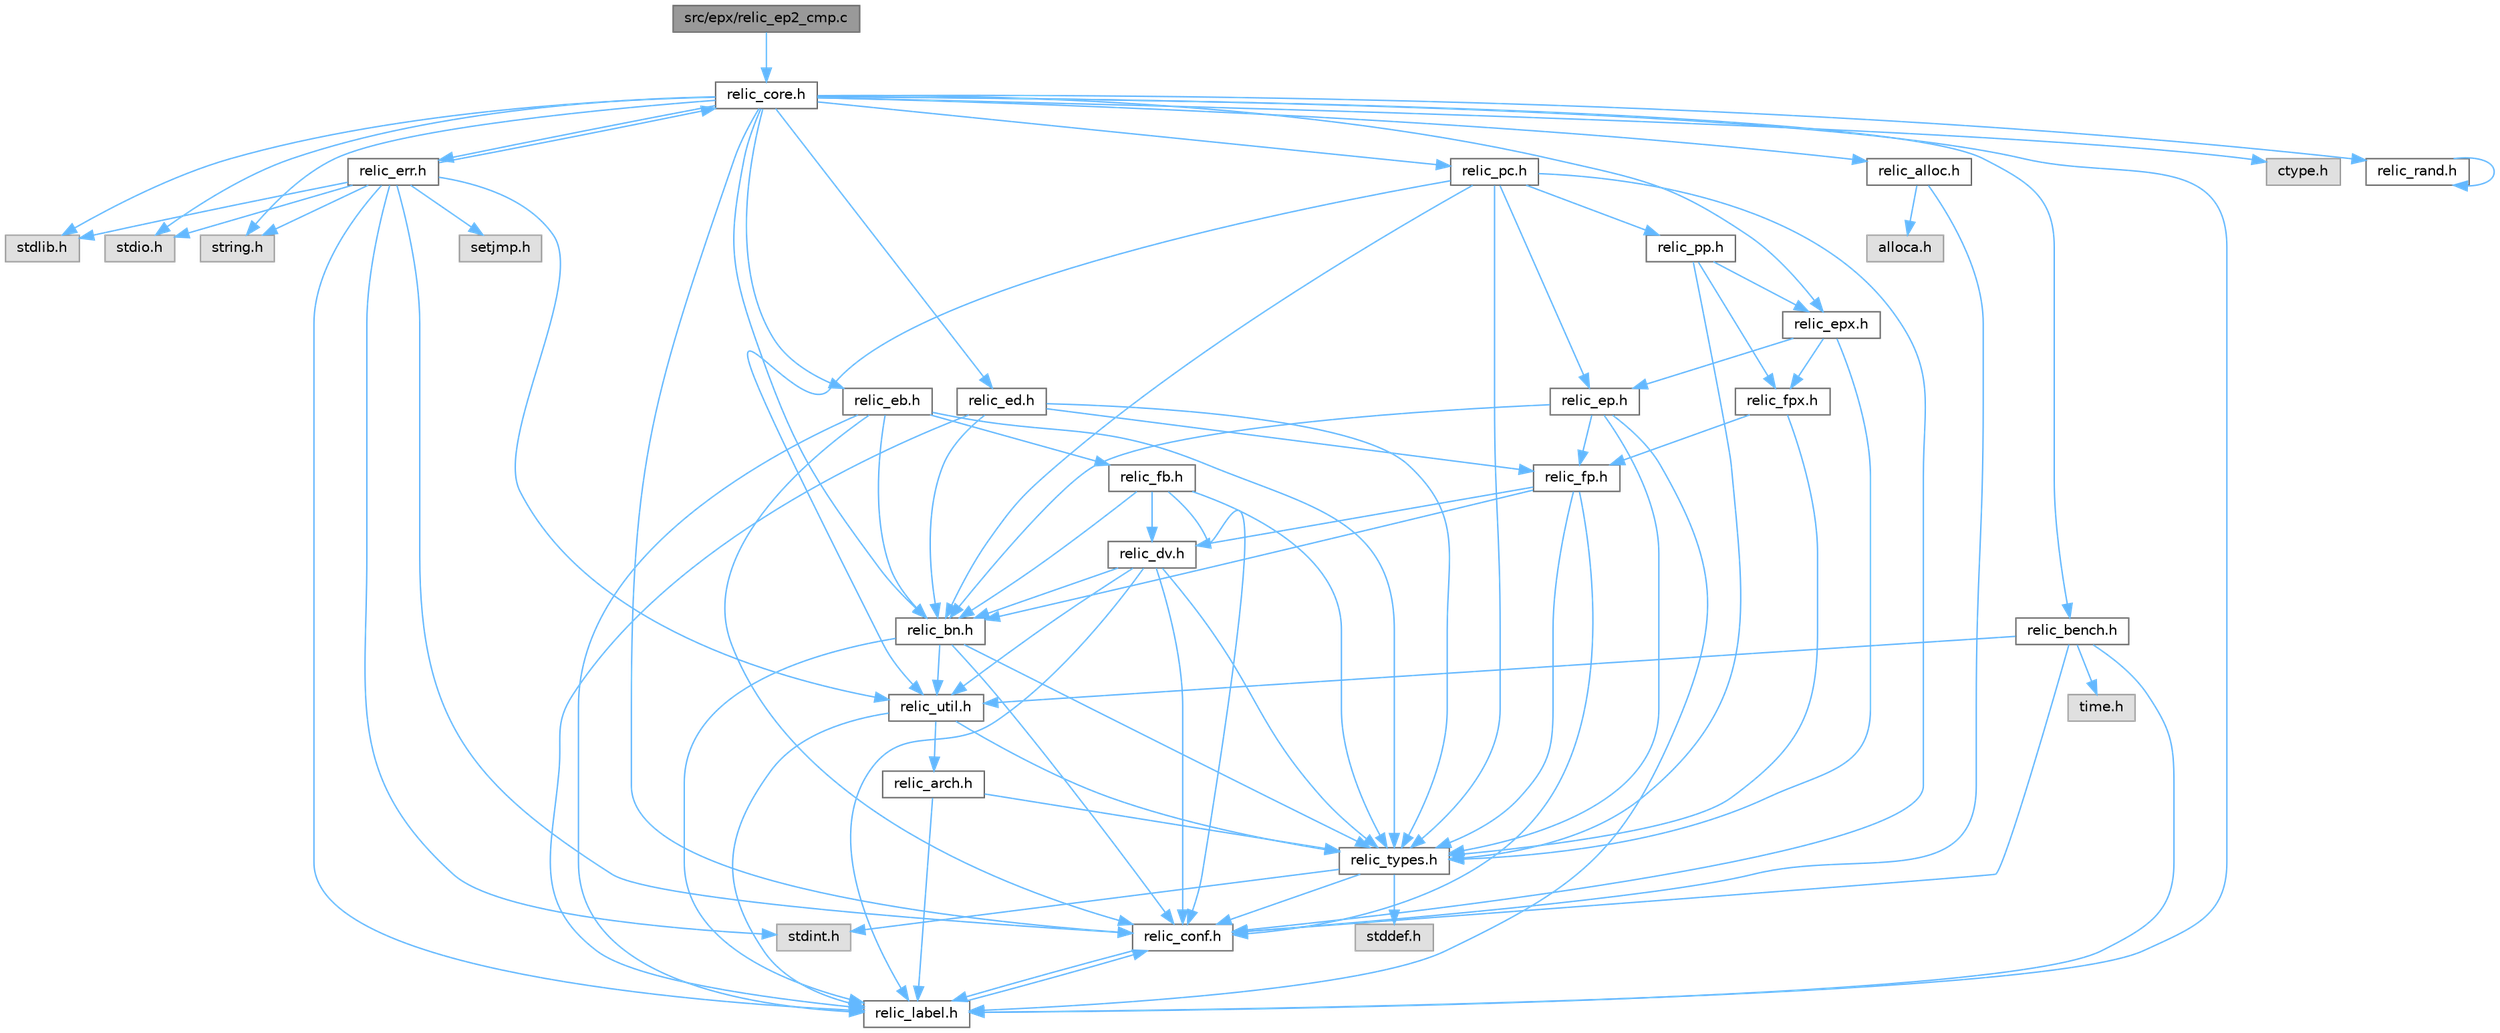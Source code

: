 digraph "src/epx/relic_ep2_cmp.c"
{
 // LATEX_PDF_SIZE
  bgcolor="transparent";
  edge [fontname=Helvetica,fontsize=10,labelfontname=Helvetica,labelfontsize=10];
  node [fontname=Helvetica,fontsize=10,shape=box,height=0.2,width=0.4];
  Node1 [id="Node000001",label="src/epx/relic_ep2_cmp.c",height=0.2,width=0.4,color="gray40", fillcolor="grey60", style="filled", fontcolor="black",tooltip=" "];
  Node1 -> Node2 [id="edge1_Node000001_Node000002",color="steelblue1",style="solid",tooltip=" "];
  Node2 [id="Node000002",label="relic_core.h",height=0.2,width=0.4,color="grey40", fillcolor="white", style="filled",URL="$db/d67/relic__core_8h.html",tooltip=" "];
  Node2 -> Node3 [id="edge2_Node000002_Node000003",color="steelblue1",style="solid",tooltip=" "];
  Node3 [id="Node000003",label="stdlib.h",height=0.2,width=0.4,color="grey60", fillcolor="#E0E0E0", style="filled",tooltip=" "];
  Node2 -> Node4 [id="edge3_Node000002_Node000004",color="steelblue1",style="solid",tooltip=" "];
  Node4 [id="Node000004",label="stdio.h",height=0.2,width=0.4,color="grey60", fillcolor="#E0E0E0", style="filled",tooltip=" "];
  Node2 -> Node5 [id="edge4_Node000002_Node000005",color="steelblue1",style="solid",tooltip=" "];
  Node5 [id="Node000005",label="string.h",height=0.2,width=0.4,color="grey60", fillcolor="#E0E0E0", style="filled",tooltip=" "];
  Node2 -> Node6 [id="edge5_Node000002_Node000006",color="steelblue1",style="solid",tooltip=" "];
  Node6 [id="Node000006",label="ctype.h",height=0.2,width=0.4,color="grey60", fillcolor="#E0E0E0", style="filled",tooltip=" "];
  Node2 -> Node7 [id="edge6_Node000002_Node000007",color="steelblue1",style="solid",tooltip=" "];
  Node7 [id="Node000007",label="relic_err.h",height=0.2,width=0.4,color="grey40", fillcolor="white", style="filled",URL="$d0/d09/relic__err_8h.html",tooltip=" "];
  Node7 -> Node8 [id="edge7_Node000007_Node000008",color="steelblue1",style="solid",tooltip=" "];
  Node8 [id="Node000008",label="stdint.h",height=0.2,width=0.4,color="grey60", fillcolor="#E0E0E0", style="filled",tooltip=" "];
  Node7 -> Node3 [id="edge8_Node000007_Node000003",color="steelblue1",style="solid",tooltip=" "];
  Node7 -> Node4 [id="edge9_Node000007_Node000004",color="steelblue1",style="solid",tooltip=" "];
  Node7 -> Node5 [id="edge10_Node000007_Node000005",color="steelblue1",style="solid",tooltip=" "];
  Node7 -> Node2 [id="edge11_Node000007_Node000002",color="steelblue1",style="solid",tooltip=" "];
  Node7 -> Node9 [id="edge12_Node000007_Node000009",color="steelblue1",style="solid",tooltip=" "];
  Node9 [id="Node000009",label="relic_conf.h",height=0.2,width=0.4,color="grey40", fillcolor="white", style="filled",URL="$d1/da4/relic__conf_8h.html",tooltip=" "];
  Node9 -> Node10 [id="edge13_Node000009_Node000010",color="steelblue1",style="solid",tooltip=" "];
  Node10 [id="Node000010",label="relic_label.h",height=0.2,width=0.4,color="grey40", fillcolor="white", style="filled",URL="$df/d60/relic__label_8h.html",tooltip=" "];
  Node10 -> Node9 [id="edge14_Node000010_Node000009",color="steelblue1",style="solid",tooltip=" "];
  Node7 -> Node11 [id="edge15_Node000007_Node000011",color="steelblue1",style="solid",tooltip=" "];
  Node11 [id="Node000011",label="relic_util.h",height=0.2,width=0.4,color="grey40", fillcolor="white", style="filled",URL="$d1/d8d/relic__util_8h.html",tooltip=" "];
  Node11 -> Node12 [id="edge16_Node000011_Node000012",color="steelblue1",style="solid",tooltip=" "];
  Node12 [id="Node000012",label="relic_arch.h",height=0.2,width=0.4,color="grey40", fillcolor="white", style="filled",URL="$d7/d48/relic__arch_8h.html",tooltip=" "];
  Node12 -> Node13 [id="edge17_Node000012_Node000013",color="steelblue1",style="solid",tooltip=" "];
  Node13 [id="Node000013",label="relic_types.h",height=0.2,width=0.4,color="grey40", fillcolor="white", style="filled",URL="$d4/dd7/relic__types_8h.html",tooltip=" "];
  Node13 -> Node14 [id="edge18_Node000013_Node000014",color="steelblue1",style="solid",tooltip=" "];
  Node14 [id="Node000014",label="stddef.h",height=0.2,width=0.4,color="grey60", fillcolor="#E0E0E0", style="filled",tooltip=" "];
  Node13 -> Node8 [id="edge19_Node000013_Node000008",color="steelblue1",style="solid",tooltip=" "];
  Node13 -> Node9 [id="edge20_Node000013_Node000009",color="steelblue1",style="solid",tooltip=" "];
  Node12 -> Node10 [id="edge21_Node000012_Node000010",color="steelblue1",style="solid",tooltip=" "];
  Node11 -> Node13 [id="edge22_Node000011_Node000013",color="steelblue1",style="solid",tooltip=" "];
  Node11 -> Node10 [id="edge23_Node000011_Node000010",color="steelblue1",style="solid",tooltip=" "];
  Node7 -> Node10 [id="edge24_Node000007_Node000010",color="steelblue1",style="solid",tooltip=" "];
  Node7 -> Node15 [id="edge25_Node000007_Node000015",color="steelblue1",style="solid",tooltip=" "];
  Node15 [id="Node000015",label="setjmp.h",height=0.2,width=0.4,color="grey60", fillcolor="#E0E0E0", style="filled",tooltip=" "];
  Node2 -> Node16 [id="edge26_Node000002_Node000016",color="steelblue1",style="solid",tooltip=" "];
  Node16 [id="Node000016",label="relic_bn.h",height=0.2,width=0.4,color="grey40", fillcolor="white", style="filled",URL="$d2/df6/relic__bn_8h.html",tooltip=" "];
  Node16 -> Node9 [id="edge27_Node000016_Node000009",color="steelblue1",style="solid",tooltip=" "];
  Node16 -> Node11 [id="edge28_Node000016_Node000011",color="steelblue1",style="solid",tooltip=" "];
  Node16 -> Node13 [id="edge29_Node000016_Node000013",color="steelblue1",style="solid",tooltip=" "];
  Node16 -> Node10 [id="edge30_Node000016_Node000010",color="steelblue1",style="solid",tooltip=" "];
  Node2 -> Node17 [id="edge31_Node000002_Node000017",color="steelblue1",style="solid",tooltip=" "];
  Node17 [id="Node000017",label="relic_eb.h",height=0.2,width=0.4,color="grey40", fillcolor="white", style="filled",URL="$d0/d24/relic__eb_8h.html",tooltip=" "];
  Node17 -> Node18 [id="edge32_Node000017_Node000018",color="steelblue1",style="solid",tooltip=" "];
  Node18 [id="Node000018",label="relic_fb.h",height=0.2,width=0.4,color="grey40", fillcolor="white", style="filled",URL="$dc/de1/relic__fb_8h.html",tooltip=" "];
  Node18 -> Node16 [id="edge33_Node000018_Node000016",color="steelblue1",style="solid",tooltip=" "];
  Node18 -> Node19 [id="edge34_Node000018_Node000019",color="steelblue1",style="solid",tooltip=" "];
  Node19 [id="Node000019",label="relic_dv.h",height=0.2,width=0.4,color="grey40", fillcolor="white", style="filled",URL="$d3/d30/relic__dv_8h.html",tooltip=" "];
  Node19 -> Node16 [id="edge35_Node000019_Node000016",color="steelblue1",style="solid",tooltip=" "];
  Node19 -> Node9 [id="edge36_Node000019_Node000009",color="steelblue1",style="solid",tooltip=" "];
  Node19 -> Node13 [id="edge37_Node000019_Node000013",color="steelblue1",style="solid",tooltip=" "];
  Node19 -> Node11 [id="edge38_Node000019_Node000011",color="steelblue1",style="solid",tooltip=" "];
  Node19 -> Node10 [id="edge39_Node000019_Node000010",color="steelblue1",style="solid",tooltip=" "];
  Node18 -> Node9 [id="edge40_Node000018_Node000009",color="steelblue1",style="solid",tooltip=" "];
  Node18 -> Node13 [id="edge41_Node000018_Node000013",color="steelblue1",style="solid",tooltip=" "];
  Node17 -> Node16 [id="edge42_Node000017_Node000016",color="steelblue1",style="solid",tooltip=" "];
  Node17 -> Node9 [id="edge43_Node000017_Node000009",color="steelblue1",style="solid",tooltip=" "];
  Node17 -> Node13 [id="edge44_Node000017_Node000013",color="steelblue1",style="solid",tooltip=" "];
  Node17 -> Node10 [id="edge45_Node000017_Node000010",color="steelblue1",style="solid",tooltip=" "];
  Node2 -> Node20 [id="edge46_Node000002_Node000020",color="steelblue1",style="solid",tooltip=" "];
  Node20 [id="Node000020",label="relic_epx.h",height=0.2,width=0.4,color="grey40", fillcolor="white", style="filled",URL="$d9/d7d/relic__epx_8h.html",tooltip=" "];
  Node20 -> Node21 [id="edge47_Node000020_Node000021",color="steelblue1",style="solid",tooltip=" "];
  Node21 [id="Node000021",label="relic_fpx.h",height=0.2,width=0.4,color="grey40", fillcolor="white", style="filled",URL="$d9/d17/relic__fpx_8h.html",tooltip=" "];
  Node21 -> Node22 [id="edge48_Node000021_Node000022",color="steelblue1",style="solid",tooltip=" "];
  Node22 [id="Node000022",label="relic_fp.h",height=0.2,width=0.4,color="grey40", fillcolor="white", style="filled",URL="$d5/dfa/relic__fp_8h.html",tooltip=" "];
  Node22 -> Node19 [id="edge49_Node000022_Node000019",color="steelblue1",style="solid",tooltip=" "];
  Node22 -> Node16 [id="edge50_Node000022_Node000016",color="steelblue1",style="solid",tooltip=" "];
  Node22 -> Node9 [id="edge51_Node000022_Node000009",color="steelblue1",style="solid",tooltip=" "];
  Node22 -> Node13 [id="edge52_Node000022_Node000013",color="steelblue1",style="solid",tooltip=" "];
  Node21 -> Node13 [id="edge53_Node000021_Node000013",color="steelblue1",style="solid",tooltip=" "];
  Node20 -> Node23 [id="edge54_Node000020_Node000023",color="steelblue1",style="solid",tooltip=" "];
  Node23 [id="Node000023",label="relic_ep.h",height=0.2,width=0.4,color="grey40", fillcolor="white", style="filled",URL="$d3/df7/relic__ep_8h.html",tooltip=" "];
  Node23 -> Node22 [id="edge55_Node000023_Node000022",color="steelblue1",style="solid",tooltip=" "];
  Node23 -> Node16 [id="edge56_Node000023_Node000016",color="steelblue1",style="solid",tooltip=" "];
  Node23 -> Node13 [id="edge57_Node000023_Node000013",color="steelblue1",style="solid",tooltip=" "];
  Node23 -> Node10 [id="edge58_Node000023_Node000010",color="steelblue1",style="solid",tooltip=" "];
  Node20 -> Node13 [id="edge59_Node000020_Node000013",color="steelblue1",style="solid",tooltip=" "];
  Node2 -> Node24 [id="edge60_Node000002_Node000024",color="steelblue1",style="solid",tooltip=" "];
  Node24 [id="Node000024",label="relic_ed.h",height=0.2,width=0.4,color="grey40", fillcolor="white", style="filled",URL="$d6/d6d/relic__ed_8h.html",tooltip=" "];
  Node24 -> Node22 [id="edge61_Node000024_Node000022",color="steelblue1",style="solid",tooltip=" "];
  Node24 -> Node16 [id="edge62_Node000024_Node000016",color="steelblue1",style="solid",tooltip=" "];
  Node24 -> Node13 [id="edge63_Node000024_Node000013",color="steelblue1",style="solid",tooltip=" "];
  Node24 -> Node10 [id="edge64_Node000024_Node000010",color="steelblue1",style="solid",tooltip=" "];
  Node2 -> Node25 [id="edge65_Node000002_Node000025",color="steelblue1",style="solid",tooltip=" "];
  Node25 [id="Node000025",label="relic_pc.h",height=0.2,width=0.4,color="grey40", fillcolor="white", style="filled",URL="$df/d3f/relic__pc_8h.html",tooltip=" "];
  Node25 -> Node23 [id="edge66_Node000025_Node000023",color="steelblue1",style="solid",tooltip=" "];
  Node25 -> Node26 [id="edge67_Node000025_Node000026",color="steelblue1",style="solid",tooltip=" "];
  Node26 [id="Node000026",label="relic_pp.h",height=0.2,width=0.4,color="grey40", fillcolor="white", style="filled",URL="$d1/d95/relic__pp_8h.html",tooltip=" "];
  Node26 -> Node21 [id="edge68_Node000026_Node000021",color="steelblue1",style="solid",tooltip=" "];
  Node26 -> Node20 [id="edge69_Node000026_Node000020",color="steelblue1",style="solid",tooltip=" "];
  Node26 -> Node13 [id="edge70_Node000026_Node000013",color="steelblue1",style="solid",tooltip=" "];
  Node25 -> Node16 [id="edge71_Node000025_Node000016",color="steelblue1",style="solid",tooltip=" "];
  Node25 -> Node11 [id="edge72_Node000025_Node000011",color="steelblue1",style="solid",tooltip=" "];
  Node25 -> Node9 [id="edge73_Node000025_Node000009",color="steelblue1",style="solid",tooltip=" "];
  Node25 -> Node13 [id="edge74_Node000025_Node000013",color="steelblue1",style="solid",tooltip=" "];
  Node2 -> Node9 [id="edge75_Node000002_Node000009",color="steelblue1",style="solid",tooltip=" "];
  Node2 -> Node27 [id="edge76_Node000002_Node000027",color="steelblue1",style="solid",tooltip=" "];
  Node27 [id="Node000027",label="relic_bench.h",height=0.2,width=0.4,color="grey40", fillcolor="white", style="filled",URL="$dd/d4c/relic__bench_8h.html",tooltip=" "];
  Node27 -> Node9 [id="edge77_Node000027_Node000009",color="steelblue1",style="solid",tooltip=" "];
  Node27 -> Node10 [id="edge78_Node000027_Node000010",color="steelblue1",style="solid",tooltip=" "];
  Node27 -> Node11 [id="edge79_Node000027_Node000011",color="steelblue1",style="solid",tooltip=" "];
  Node27 -> Node28 [id="edge80_Node000027_Node000028",color="steelblue1",style="solid",tooltip=" "];
  Node28 [id="Node000028",label="time.h",height=0.2,width=0.4,color="grey60", fillcolor="#E0E0E0", style="filled",tooltip=" "];
  Node2 -> Node29 [id="edge81_Node000002_Node000029",color="steelblue1",style="solid",tooltip=" "];
  Node29 [id="Node000029",label="relic_rand.h",height=0.2,width=0.4,color="grey40", fillcolor="white", style="filled",URL="$d7/d29/relic__rand_8h.html",tooltip=" "];
  Node29 -> Node29 [id="edge82_Node000029_Node000029",color="steelblue1",style="solid",tooltip=" "];
  Node2 -> Node10 [id="edge83_Node000002_Node000010",color="steelblue1",style="solid",tooltip=" "];
  Node2 -> Node30 [id="edge84_Node000002_Node000030",color="steelblue1",style="solid",tooltip=" "];
  Node30 [id="Node000030",label="relic_alloc.h",height=0.2,width=0.4,color="grey40", fillcolor="white", style="filled",URL="$d6/d2b/relic__alloc_8h.html",tooltip=" "];
  Node30 -> Node9 [id="edge85_Node000030_Node000009",color="steelblue1",style="solid",tooltip=" "];
  Node30 -> Node31 [id="edge86_Node000030_Node000031",color="steelblue1",style="solid",tooltip=" "];
  Node31 [id="Node000031",label="alloca.h",height=0.2,width=0.4,color="grey60", fillcolor="#E0E0E0", style="filled",tooltip=" "];
}

